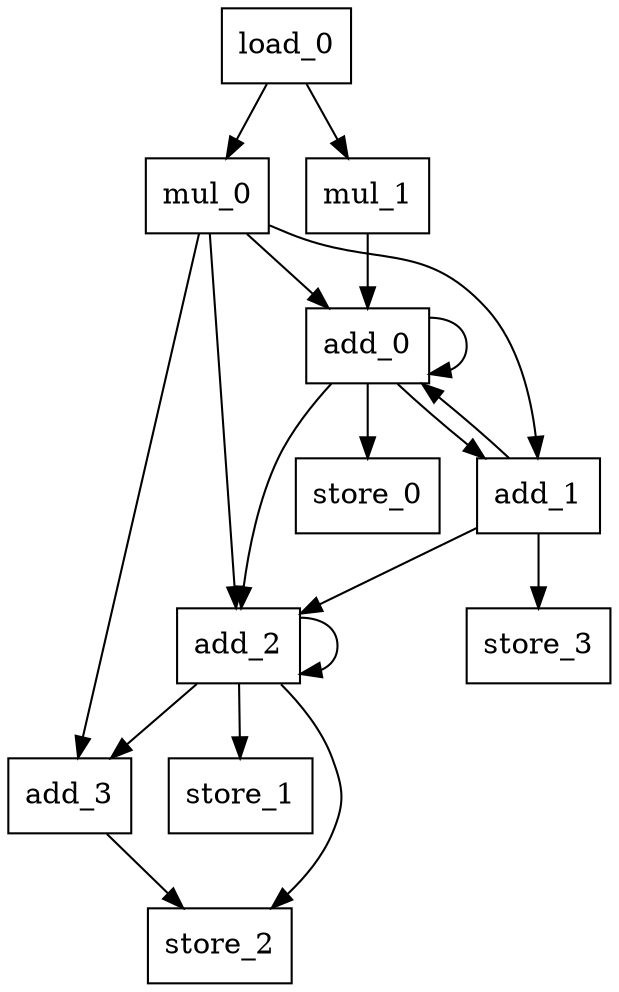 digraph G{
	add_0[label="add_0";shape=rectangle];
	add_1[label="add_1";shape=rectangle];
	add_2[label="add_2";shape=rectangle];
	add_3[label="add_3";shape=rectangle];
	mul_0[label="mul_0";shape=rectangle];
	mul_1[label="mul_1";shape=rectangle];
	load_0[label="load_0";shape=rectangle];
	store_0[label="store_0";shape=rectangle];
	store_1[label="store_1";shape=rectangle];
	store_2[label="store_2";shape=rectangle];
	store_3[label="store_3";shape=rectangle];
add_0->add_0;
add_0->add_1;
add_0->add_2;
add_0->store_0;
add_1->add_0;
add_1->add_2;
add_1->store_3;
add_2->add_2;
add_2->add_3;
add_2->store_1;
add_2->store_2;
add_3->store_2;
load_0->mul_0;
load_0->mul_1;
mul_0->add_0;
mul_0->add_1;
mul_0->add_2;
mul_0->add_3;
mul_1->add_0;
}
